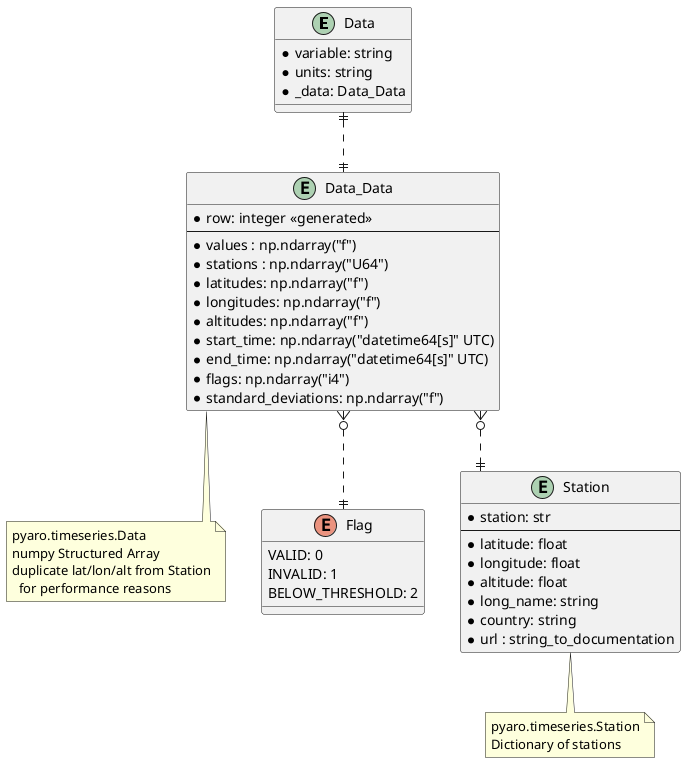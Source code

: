 @startuml
' hide the spot
' hide circle

' avoid problems with angled crows feet
skinparam linetype ortho

entity "Data" {
  *variable: string
  *units: string
  *_data: Data_Data
}

entity "Data_Data" {
  *row: integer <<generated>>
  --
  *values : np.ndarray("f")
  *stations : np.ndarray("U64")
  *latitudes: np.ndarray("f")
  *longitudes: np.ndarray("f")
  *altitudes: np.ndarray("f")
  *start_time: np.ndarray("datetime64[s]" UTC)
  *end_time: np.ndarray("datetime64[s]" UTC)
  *flags: np.ndarray("i4")
  *standard_deviations: np.ndarray("f")
}
note bottom of Data_Data
pyaro.timeseries.Data
numpy Structured Array
duplicate lat/lon/alt from Station
  for performance reasons
end note

enum "Flag" {
  VALID: 0
  INVALID: 1
  BELOW_THRESHOLD: 2
}

entity "Station" {
  *station: str
  --
  *latitude: float
  *longitude: float
  *altitude: float
  *long_name: string
  *country: string
  *url : string_to_documentation
}
note bottom of Station
pyaro.timeseries.Station
Dictionary of stations
end note

' entity "Variable" {
'   *variable: string
'   *units: string
' }
' note right of Variable
' Dictionary
' end note

Data ||..|| Data_Data
Data_Data }o..|| Station
Data_Data }o..|| Flag
' TimeseriesReaderData }o..|| Variable

@enduml
